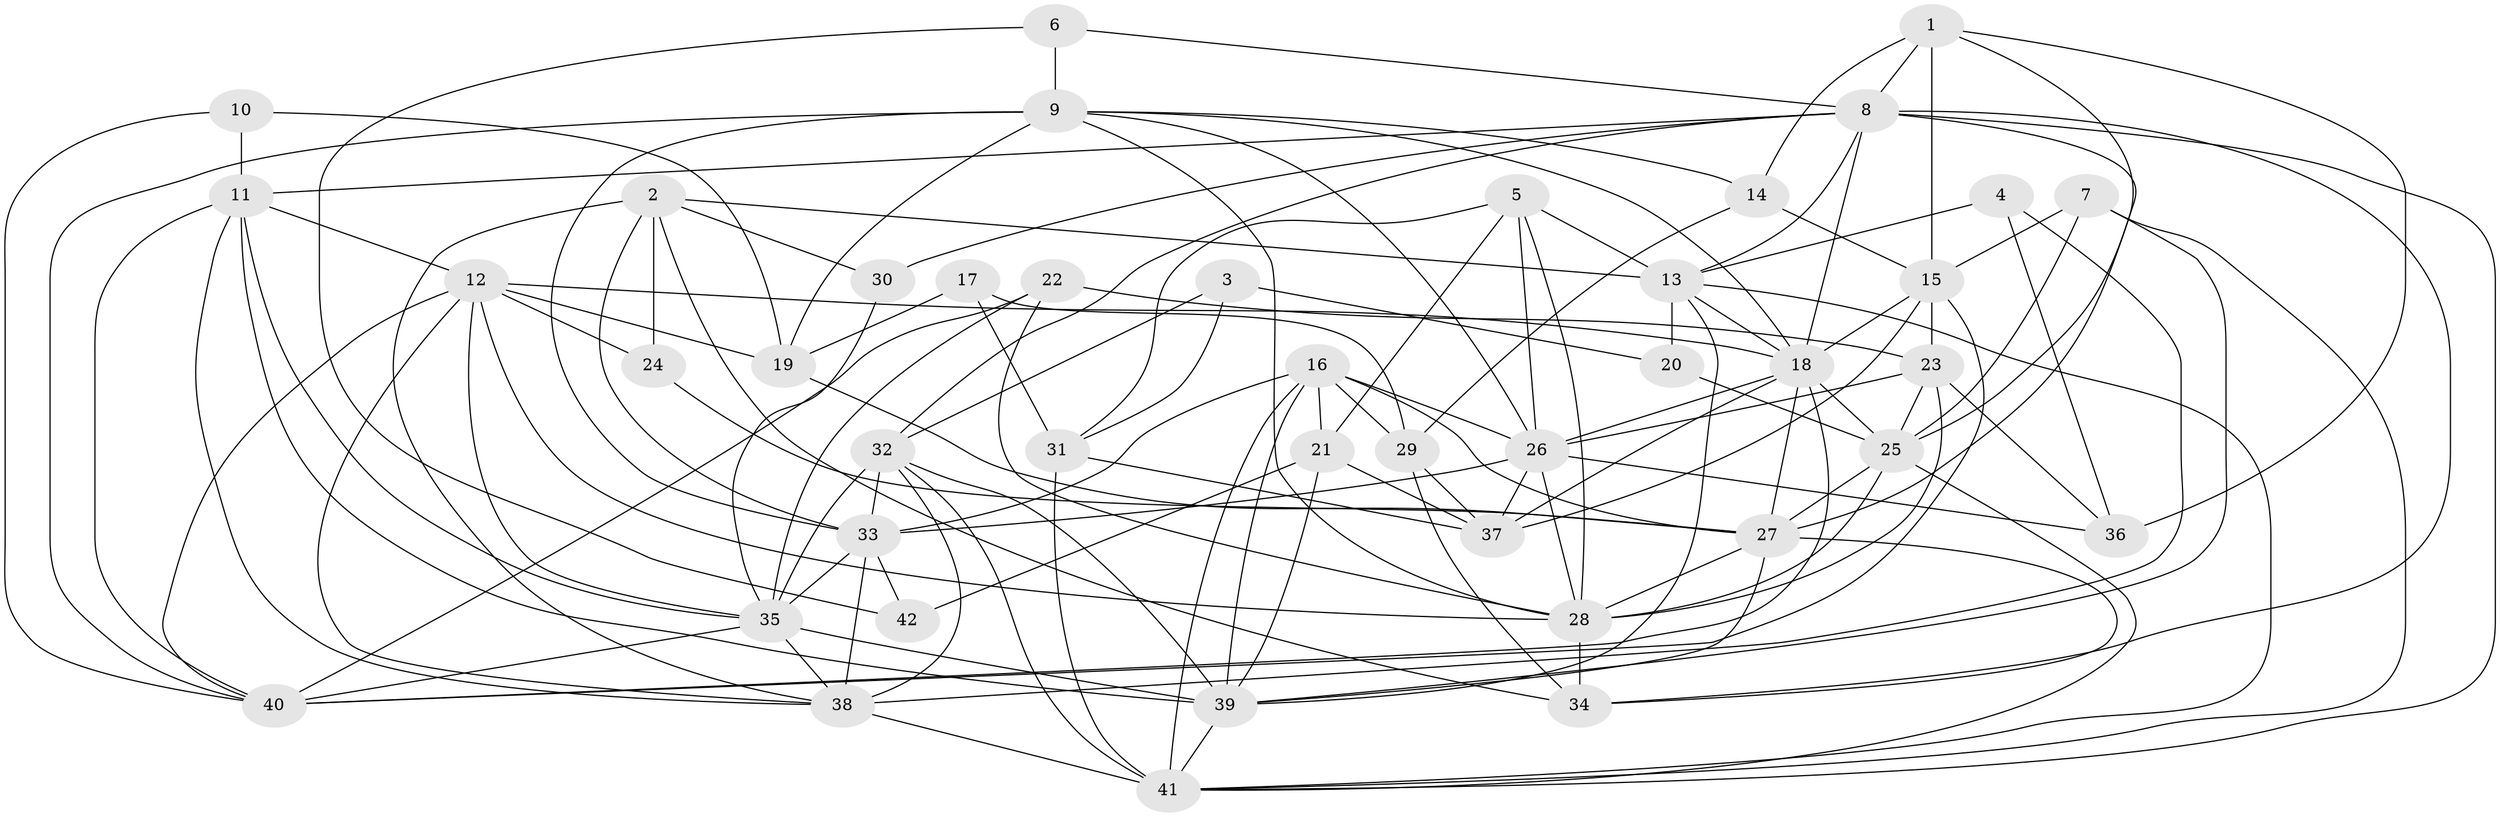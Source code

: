 // original degree distribution, {2: 0.11538461538461539, 6: 0.09615384615384616, 3: 0.27884615384615385, 5: 0.23076923076923078, 4: 0.25, 7: 0.028846153846153848}
// Generated by graph-tools (version 1.1) at 2025/37/03/04/25 23:37:07]
// undirected, 42 vertices, 127 edges
graph export_dot {
  node [color=gray90,style=filled];
  1;
  2;
  3;
  4;
  5;
  6;
  7;
  8;
  9;
  10;
  11;
  12;
  13;
  14;
  15;
  16;
  17;
  18;
  19;
  20;
  21;
  22;
  23;
  24;
  25;
  26;
  27;
  28;
  29;
  30;
  31;
  32;
  33;
  34;
  35;
  36;
  37;
  38;
  39;
  40;
  41;
  42;
  1 -- 8 [weight=1.0];
  1 -- 14 [weight=1.0];
  1 -- 15 [weight=1.0];
  1 -- 25 [weight=1.0];
  1 -- 36 [weight=1.0];
  2 -- 13 [weight=1.0];
  2 -- 24 [weight=1.0];
  2 -- 30 [weight=1.0];
  2 -- 33 [weight=2.0];
  2 -- 34 [weight=1.0];
  2 -- 38 [weight=1.0];
  3 -- 20 [weight=1.0];
  3 -- 31 [weight=1.0];
  3 -- 32 [weight=1.0];
  4 -- 13 [weight=1.0];
  4 -- 36 [weight=1.0];
  4 -- 38 [weight=2.0];
  5 -- 13 [weight=1.0];
  5 -- 21 [weight=1.0];
  5 -- 26 [weight=1.0];
  5 -- 28 [weight=1.0];
  5 -- 31 [weight=1.0];
  6 -- 8 [weight=1.0];
  6 -- 9 [weight=1.0];
  6 -- 42 [weight=1.0];
  7 -- 15 [weight=1.0];
  7 -- 25 [weight=2.0];
  7 -- 39 [weight=1.0];
  7 -- 41 [weight=1.0];
  8 -- 11 [weight=1.0];
  8 -- 13 [weight=1.0];
  8 -- 18 [weight=1.0];
  8 -- 27 [weight=1.0];
  8 -- 30 [weight=1.0];
  8 -- 32 [weight=1.0];
  8 -- 34 [weight=1.0];
  8 -- 41 [weight=2.0];
  9 -- 14 [weight=1.0];
  9 -- 18 [weight=1.0];
  9 -- 19 [weight=2.0];
  9 -- 26 [weight=1.0];
  9 -- 28 [weight=1.0];
  9 -- 33 [weight=1.0];
  9 -- 40 [weight=1.0];
  10 -- 11 [weight=1.0];
  10 -- 19 [weight=1.0];
  10 -- 40 [weight=1.0];
  11 -- 12 [weight=1.0];
  11 -- 35 [weight=1.0];
  11 -- 38 [weight=1.0];
  11 -- 39 [weight=1.0];
  11 -- 40 [weight=1.0];
  12 -- 18 [weight=1.0];
  12 -- 19 [weight=1.0];
  12 -- 24 [weight=1.0];
  12 -- 28 [weight=1.0];
  12 -- 35 [weight=1.0];
  12 -- 38 [weight=1.0];
  12 -- 40 [weight=1.0];
  13 -- 18 [weight=1.0];
  13 -- 20 [weight=1.0];
  13 -- 39 [weight=1.0];
  13 -- 41 [weight=1.0];
  14 -- 15 [weight=1.0];
  14 -- 29 [weight=1.0];
  15 -- 18 [weight=2.0];
  15 -- 23 [weight=2.0];
  15 -- 37 [weight=1.0];
  15 -- 40 [weight=1.0];
  16 -- 21 [weight=1.0];
  16 -- 26 [weight=1.0];
  16 -- 27 [weight=1.0];
  16 -- 29 [weight=2.0];
  16 -- 33 [weight=1.0];
  16 -- 39 [weight=1.0];
  16 -- 41 [weight=1.0];
  17 -- 19 [weight=1.0];
  17 -- 29 [weight=1.0];
  17 -- 31 [weight=1.0];
  18 -- 25 [weight=1.0];
  18 -- 26 [weight=1.0];
  18 -- 27 [weight=1.0];
  18 -- 37 [weight=1.0];
  18 -- 40 [weight=1.0];
  19 -- 27 [weight=1.0];
  20 -- 25 [weight=1.0];
  21 -- 37 [weight=1.0];
  21 -- 39 [weight=1.0];
  21 -- 42 [weight=1.0];
  22 -- 23 [weight=1.0];
  22 -- 28 [weight=2.0];
  22 -- 35 [weight=1.0];
  22 -- 40 [weight=1.0];
  23 -- 25 [weight=1.0];
  23 -- 26 [weight=1.0];
  23 -- 28 [weight=1.0];
  23 -- 36 [weight=1.0];
  24 -- 27 [weight=2.0];
  25 -- 27 [weight=1.0];
  25 -- 28 [weight=1.0];
  25 -- 41 [weight=1.0];
  26 -- 28 [weight=1.0];
  26 -- 33 [weight=1.0];
  26 -- 36 [weight=2.0];
  26 -- 37 [weight=1.0];
  27 -- 28 [weight=2.0];
  27 -- 34 [weight=1.0];
  27 -- 39 [weight=1.0];
  28 -- 34 [weight=1.0];
  29 -- 34 [weight=1.0];
  29 -- 37 [weight=1.0];
  30 -- 35 [weight=1.0];
  31 -- 37 [weight=1.0];
  31 -- 41 [weight=3.0];
  32 -- 33 [weight=2.0];
  32 -- 35 [weight=1.0];
  32 -- 38 [weight=1.0];
  32 -- 39 [weight=1.0];
  32 -- 41 [weight=1.0];
  33 -- 35 [weight=1.0];
  33 -- 38 [weight=1.0];
  33 -- 42 [weight=1.0];
  35 -- 38 [weight=1.0];
  35 -- 39 [weight=2.0];
  35 -- 40 [weight=1.0];
  38 -- 41 [weight=1.0];
  39 -- 41 [weight=1.0];
}
